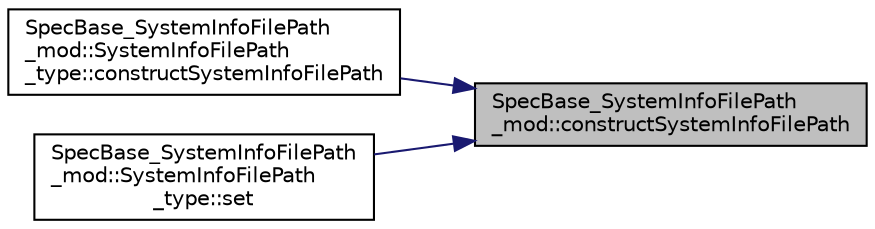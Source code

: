 digraph "SpecBase_SystemInfoFilePath_mod::constructSystemInfoFilePath"
{
 // LATEX_PDF_SIZE
  edge [fontname="Helvetica",fontsize="10",labelfontname="Helvetica",labelfontsize="10"];
  node [fontname="Helvetica",fontsize="10",shape=record];
  rankdir="RL";
  Node1 [label="SpecBase_SystemInfoFilePath\l_mod::constructSystemInfoFilePath",height=0.2,width=0.4,color="black", fillcolor="grey75", style="filled", fontcolor="black",tooltip=" "];
  Node1 -> Node2 [dir="back",color="midnightblue",fontsize="10",style="solid",fontname="Helvetica"];
  Node2 [label="SpecBase_SystemInfoFilePath\l_mod::SystemInfoFilePath\l_type::constructSystemInfoFilePath",height=0.2,width=0.4,color="black", fillcolor="white", style="filled",URL="$structSpecBase__SystemInfoFilePath__mod_1_1SystemInfoFilePath__type.html#a1e711a268a7318c6acc15a9a3112e376",tooltip=" "];
  Node1 -> Node3 [dir="back",color="midnightblue",fontsize="10",style="solid",fontname="Helvetica"];
  Node3 [label="SpecBase_SystemInfoFilePath\l_mod::SystemInfoFilePath\l_type::set",height=0.2,width=0.4,color="black", fillcolor="white", style="filled",URL="$structSpecBase__SystemInfoFilePath__mod_1_1SystemInfoFilePath__type.html#a0b17e9b2799673a3c09132d04b07940c",tooltip=" "];
}
